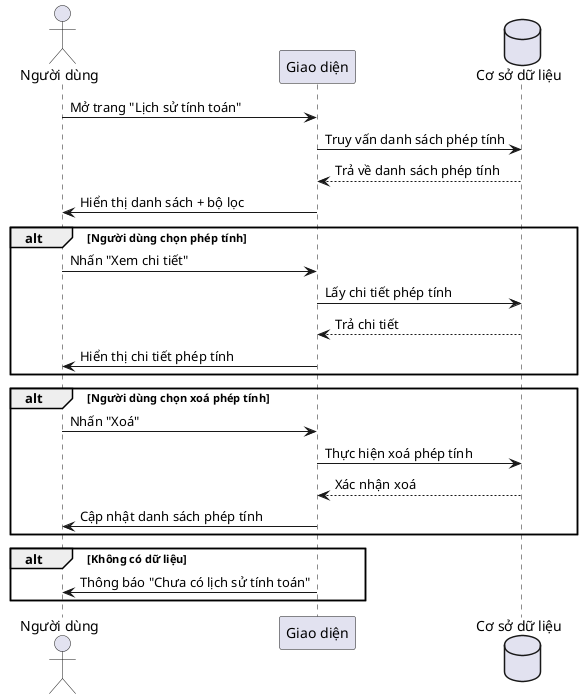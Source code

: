 @startuml
actor "Người dùng" as User
participant "Giao diện" as UI
database "Cơ sở dữ liệu" as DB

User -> UI: Mở trang "Lịch sử tính toán"
UI -> DB: Truy vấn danh sách phép tính
DB --> UI: Trả về danh sách phép tính
UI -> User: Hiển thị danh sách + bộ lọc

alt Người dùng chọn phép tính
  User -> UI: Nhấn "Xem chi tiết"
  UI -> DB: Lấy chi tiết phép tính
  DB --> UI: Trả chi tiết
  UI -> User: Hiển thị chi tiết phép tính
end

alt Người dùng chọn xoá phép tính
  User -> UI: Nhấn "Xoá"
  UI -> DB: Thực hiện xoá phép tính
  DB --> UI: Xác nhận xoá
  UI -> User: Cập nhật danh sách phép tính
end

alt Không có dữ liệu
  UI -> User: Thông báo "Chưa có lịch sử tính toán"
end
@enduml

